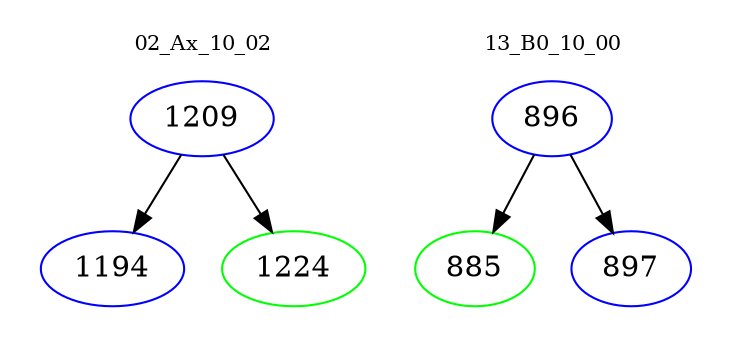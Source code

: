 digraph{
subgraph cluster_0 {
color = white
label = "02_Ax_10_02";
fontsize=10;
T0_1209 [label="1209", color="blue"]
T0_1209 -> T0_1194 [color="black"]
T0_1194 [label="1194", color="blue"]
T0_1209 -> T0_1224 [color="black"]
T0_1224 [label="1224", color="green"]
}
subgraph cluster_1 {
color = white
label = "13_B0_10_00";
fontsize=10;
T1_896 [label="896", color="blue"]
T1_896 -> T1_885 [color="black"]
T1_885 [label="885", color="green"]
T1_896 -> T1_897 [color="black"]
T1_897 [label="897", color="blue"]
}
}
